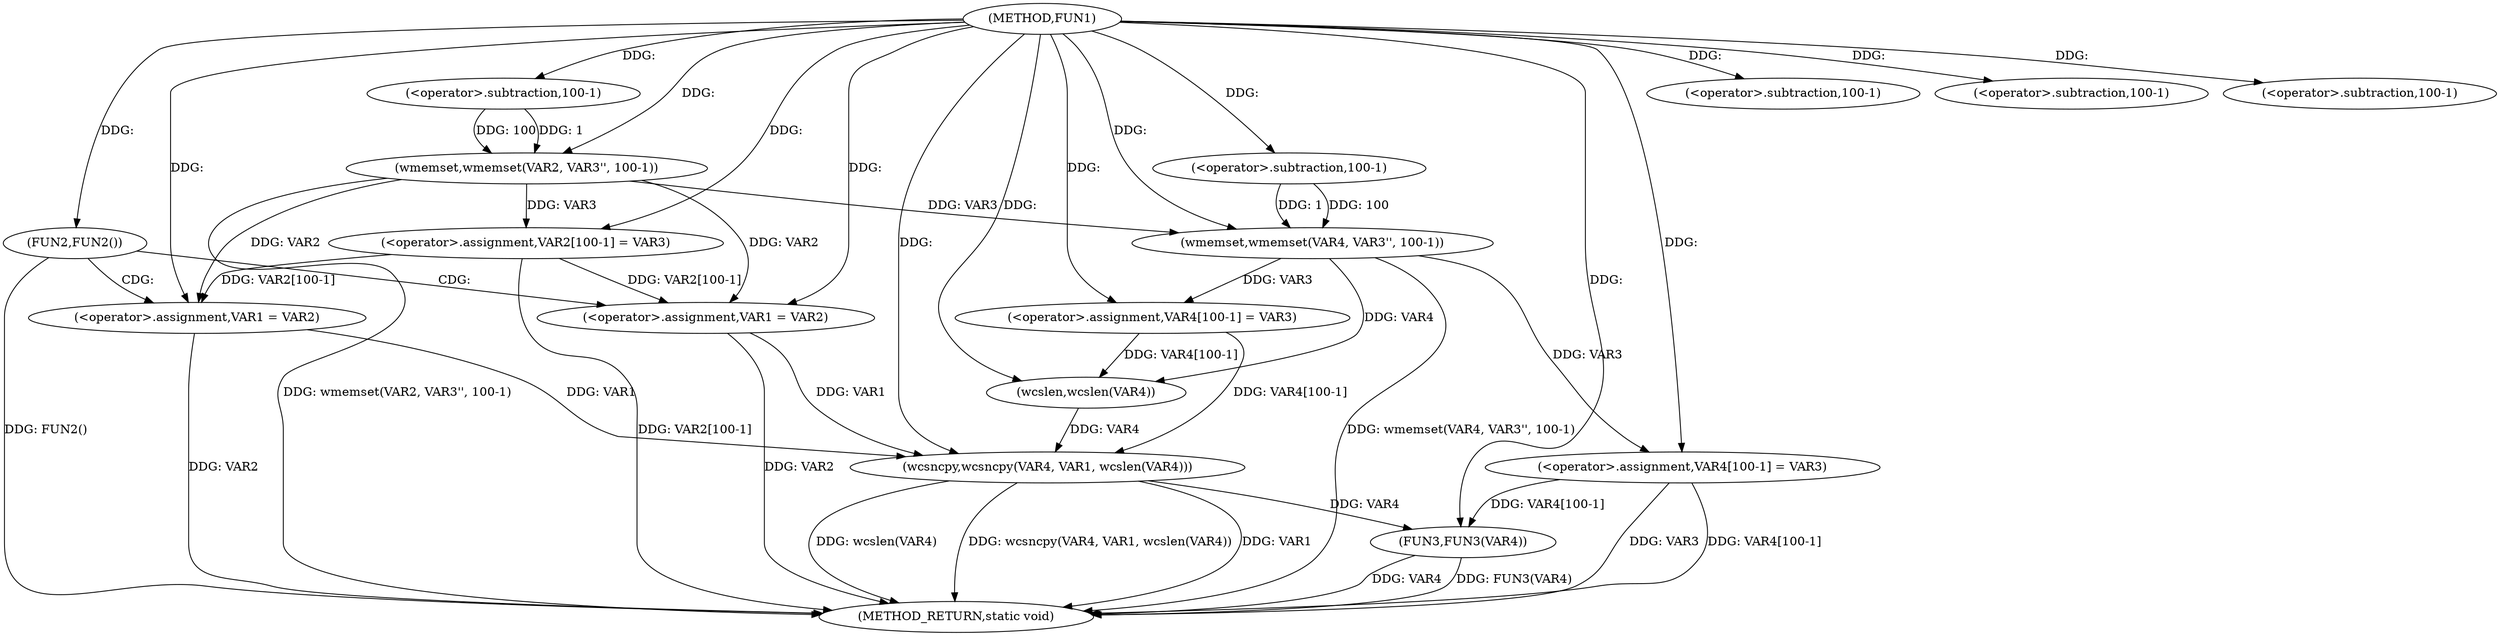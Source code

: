 digraph FUN1 {  
"1000100" [label = "(METHOD,FUN1)" ]
"1000157" [label = "(METHOD_RETURN,static void)" ]
"1000104" [label = "(wmemset,wmemset(VAR2, VAR3'', 100-1))" ]
"1000107" [label = "(<operator>.subtraction,100-1)" ]
"1000110" [label = "(<operator>.assignment,VAR2[100-1] = VAR3)" ]
"1000113" [label = "(<operator>.subtraction,100-1)" ]
"1000118" [label = "(FUN2,FUN2())" ]
"1000120" [label = "(<operator>.assignment,VAR1 = VAR2)" ]
"1000125" [label = "(<operator>.assignment,VAR1 = VAR2)" ]
"1000130" [label = "(wmemset,wmemset(VAR4, VAR3'', 100-1))" ]
"1000133" [label = "(<operator>.subtraction,100-1)" ]
"1000136" [label = "(<operator>.assignment,VAR4[100-1] = VAR3)" ]
"1000139" [label = "(<operator>.subtraction,100-1)" ]
"1000143" [label = "(wcsncpy,wcsncpy(VAR4, VAR1, wcslen(VAR4)))" ]
"1000146" [label = "(wcslen,wcslen(VAR4))" ]
"1000148" [label = "(<operator>.assignment,VAR4[100-1] = VAR3)" ]
"1000151" [label = "(<operator>.subtraction,100-1)" ]
"1000155" [label = "(FUN3,FUN3(VAR4))" ]
  "1000130" -> "1000157"  [ label = "DDG: wmemset(VAR4, VAR3'', 100-1)"] 
  "1000104" -> "1000157"  [ label = "DDG: wmemset(VAR2, VAR3'', 100-1)"] 
  "1000155" -> "1000157"  [ label = "DDG: FUN3(VAR4)"] 
  "1000125" -> "1000157"  [ label = "DDG: VAR2"] 
  "1000118" -> "1000157"  [ label = "DDG: FUN2()"] 
  "1000148" -> "1000157"  [ label = "DDG: VAR3"] 
  "1000155" -> "1000157"  [ label = "DDG: VAR4"] 
  "1000143" -> "1000157"  [ label = "DDG: wcslen(VAR4)"] 
  "1000110" -> "1000157"  [ label = "DDG: VAR2[100-1]"] 
  "1000148" -> "1000157"  [ label = "DDG: VAR4[100-1]"] 
  "1000143" -> "1000157"  [ label = "DDG: wcsncpy(VAR4, VAR1, wcslen(VAR4))"] 
  "1000120" -> "1000157"  [ label = "DDG: VAR2"] 
  "1000143" -> "1000157"  [ label = "DDG: VAR1"] 
  "1000100" -> "1000104"  [ label = "DDG: "] 
  "1000107" -> "1000104"  [ label = "DDG: 100"] 
  "1000107" -> "1000104"  [ label = "DDG: 1"] 
  "1000100" -> "1000107"  [ label = "DDG: "] 
  "1000104" -> "1000110"  [ label = "DDG: VAR3"] 
  "1000100" -> "1000110"  [ label = "DDG: "] 
  "1000100" -> "1000113"  [ label = "DDG: "] 
  "1000100" -> "1000118"  [ label = "DDG: "] 
  "1000104" -> "1000120"  [ label = "DDG: VAR2"] 
  "1000110" -> "1000120"  [ label = "DDG: VAR2[100-1]"] 
  "1000100" -> "1000120"  [ label = "DDG: "] 
  "1000104" -> "1000125"  [ label = "DDG: VAR2"] 
  "1000110" -> "1000125"  [ label = "DDG: VAR2[100-1]"] 
  "1000100" -> "1000125"  [ label = "DDG: "] 
  "1000100" -> "1000130"  [ label = "DDG: "] 
  "1000104" -> "1000130"  [ label = "DDG: VAR3"] 
  "1000133" -> "1000130"  [ label = "DDG: 100"] 
  "1000133" -> "1000130"  [ label = "DDG: 1"] 
  "1000100" -> "1000133"  [ label = "DDG: "] 
  "1000130" -> "1000136"  [ label = "DDG: VAR3"] 
  "1000100" -> "1000136"  [ label = "DDG: "] 
  "1000100" -> "1000139"  [ label = "DDG: "] 
  "1000146" -> "1000143"  [ label = "DDG: VAR4"] 
  "1000136" -> "1000143"  [ label = "DDG: VAR4[100-1]"] 
  "1000100" -> "1000143"  [ label = "DDG: "] 
  "1000125" -> "1000143"  [ label = "DDG: VAR1"] 
  "1000120" -> "1000143"  [ label = "DDG: VAR1"] 
  "1000136" -> "1000146"  [ label = "DDG: VAR4[100-1]"] 
  "1000130" -> "1000146"  [ label = "DDG: VAR4"] 
  "1000100" -> "1000146"  [ label = "DDG: "] 
  "1000100" -> "1000148"  [ label = "DDG: "] 
  "1000130" -> "1000148"  [ label = "DDG: VAR3"] 
  "1000100" -> "1000151"  [ label = "DDG: "] 
  "1000143" -> "1000155"  [ label = "DDG: VAR4"] 
  "1000148" -> "1000155"  [ label = "DDG: VAR4[100-1]"] 
  "1000100" -> "1000155"  [ label = "DDG: "] 
  "1000118" -> "1000120"  [ label = "CDG: "] 
  "1000118" -> "1000125"  [ label = "CDG: "] 
}
